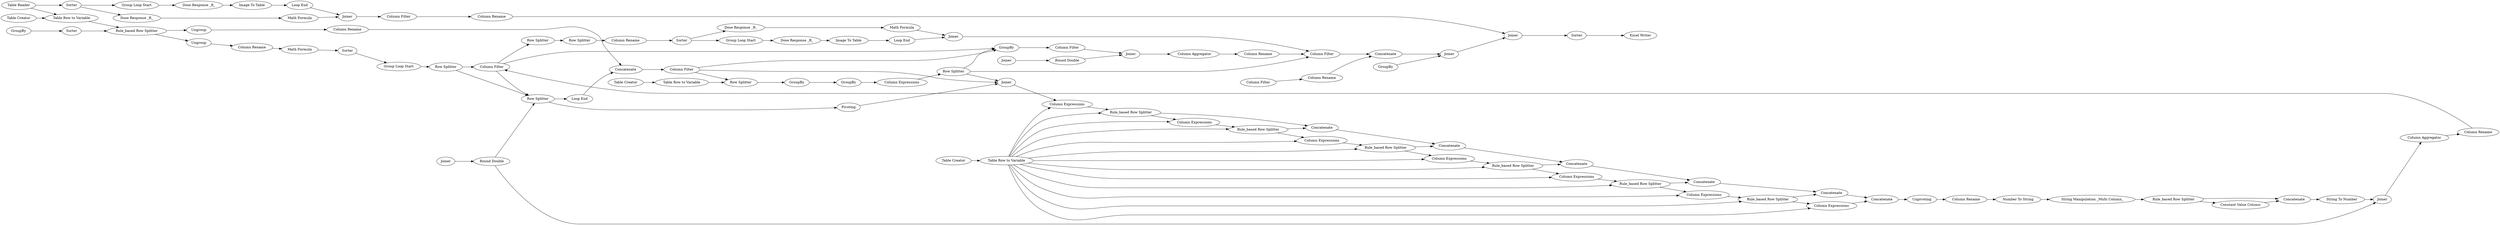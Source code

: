 digraph {
	97 [label="Table Creator"]
	133 [label="Table Creator"]
	134 [label="Table Row to Variable"]
	186 [label=Sorter]
	189 [label="Image To Table"]
	190 [label="Group Loop Start"]
	191 [label="Math Formula"]
	192 [label="Loop End"]
	193 [label=Joiner]
	195 [label="Dose Response _R_"]
	196 [label="Column Filter"]
	197 [label="Column Rename"]
	198 [label="Dose Response _R_"]
	29 [label=Sorter]
	31 [label=GroupBy]
	39 [label=Ungroup]
	40 [label="Column Rename"]
	41 [label="Math Formula"]
	42 [label=Sorter]
	43 [label="Group Loop Start"]
	44 [label="Row Splitter"]
	45 [label="Loop End"]
	52 [label=Concatenate]
	53 [label=Ungroup]
	54 [label="Column Rename"]
	67 [label="Rule_based Row Splitter"]
	98 [label="Table Row to Variable"]
	132 [label="Column Filter"]
	240 [label="Constant Value Column"]
	241 [label=Concatenate]
	18 [label="Dose Response _R_"]
	26 [label="Group Loop Start"]
	48 [label="Image To Table"]
	49 [label="Loop End"]
	50 [label=Joiner]
	168 [label=Sorter]
	170 [label="Dose Response _R_"]
	171 [label="Math Formula"]
	248 [label="Row Splitter"]
	249 [label="Column Rename"]
	250 [label="Row Splitter"]
	271 [label=Joiner]
	251 [label="Column Rename"]
	252 [label="Column Filter"]
	263 [label="Column Filter"]
	264 [label=Concatenate]
	268 [label=Joiner]
	270 [label=GroupBy]
	273 [label=Sorter]
	145 [label=GroupBy]
	218 [label="Column Expressions"]
	245 [label=GroupBy]
	246 [label="Row Splitter"]
	247 [label="Row Splitter"]
	68 [label=Pivoting]
	141 [label="Round Double"]
	142 [label=Joiner]
	144 [label="Column Expressions"]
	146 [label=Joiner]
	148 [label="Rule_based Row Splitter"]
	151 [label="Column Expressions"]
	152 [label="Rule_based Row Splitter"]
	153 [label="Rule_based Row Splitter"]
	154 [label="Column Expressions"]
	155 [label="Column Expressions"]
	156 [label="Rule_based Row Splitter"]
	157 [label="Column Expressions"]
	158 [label="Rule_based Row Splitter"]
	159 [label="Column Expressions"]
	160 [label="Rule_based Row Splitter"]
	161 [label="Column Expressions"]
	162 [label=Concatenate]
	163 [label=Concatenate]
	164 [label=Concatenate]
	165 [label=Concatenate]
	166 [label=Concatenate]
	167 [label=Concatenate]
	172 [label=Unpivoting]
	173 [label="String To Number"]
	210 [label="Table Creator"]
	211 [label="Table Row to Variable"]
	228 [label="Rule_based Row Splitter"]
	229 [label="Column Rename"]
	231 [label="Constant Value Column"]
	239 [label="Column Rename"]
	240 [label="Column Filter"]
	241 [label="Row Splitter"]
	276 [label="String Manipulation _Multi Column_"]
	277 [label="Number To String"]
	278 [label=Concatenate]
	279 [label=Joiner]
	280 [label="Column Aggregator"]
	254 [label="Column Filter"]
	255 [label=Joiner]
	259 [label="Round Double"]
	261 [label=Joiner]
	262 [label=GroupBy]
	266 [label="Column Aggregator"]
	267 [label="Column Rename"]
	284 [label="Excel Writer"]
	285 [label="Table Reader"]
	186 -> 190
	186 -> 198
	189 -> 192
	190 -> 195
	191 -> 193
	192 -> 193
	193 -> 196
	195 -> 189
	196 -> 197
	198 -> 191
	29 -> 67
	31 -> 29
	39 -> 40
	40 -> 41
	41 -> 42
	42 -> 43
	43 -> 44
	44 -> 240
	44 -> 241
	45 -> 52
	52 -> 132
	53 -> 54
	54 -> 52
	67 -> 39
	67 -> 53
	98 -> 67
	240 -> 241
	241 -> 45
	18 -> 48
	26 -> 18
	48 -> 49
	49 -> 50
	168 -> 170
	168 -> 26
	170 -> 171
	171 -> 50
	248 -> 250
	249 -> 168
	250 -> 249
	251 -> 264
	252 -> 251
	263 -> 264
	264 -> 268
	270 -> 268
	145 -> 218
	218 -> 247
	245 -> 145
	246 -> 245
	68 -> 142
	141 -> 279
	141 -> 241
	142 -> 144
	144 -> 148
	146 -> 141
	148 -> 151
	148 -> 162
	151 -> 152
	152 -> 154
	152 -> 162
	153 -> 155
	153 -> 163
	154 -> 153
	155 -> 156
	156 -> 157
	156 -> 164
	157 -> 158
	158 -> 159
	158 -> 165
	159 -> 160
	160 -> 161
	160 -> 166
	161 -> 167
	162 -> 163
	163 -> 164
	164 -> 165
	165 -> 166
	166 -> 167
	167 -> 172
	172 -> 229
	173 -> 279
	210 -> 211
	211 -> 144
	211 -> 151
	211 -> 148
	211 -> 155
	211 -> 154
	211 -> 153
	211 -> 152
	211 -> 159
	211 -> 158
	211 -> 157
	211 -> 156
	211 -> 161
	211 -> 160
	228 -> 231
	228 -> 278
	229 -> 277
	231 -> 278
	239 -> 240
	241 -> 68
	276 -> 228
	277 -> 276
	278 -> 173
	279 -> 280
	280 -> 239
	254 -> 261
	255 -> 259
	259 -> 261
	261 -> 266
	262 -> 254
	266 -> 267
	97 -> 98
	133 -> 134
	134 -> 246
	197 -> 271
	132 -> 246
	132 -> 142
	132 -> 262
	50 -> 263
	271 -> 273
	268 -> 271
	273 -> 284
	247 -> 263
	247 -> 262
	247 -> 142
	240 -> 262
	240 -> 248
	267 -> 263
	285 -> 98
	285 -> 186
	rankdir=LR
}
